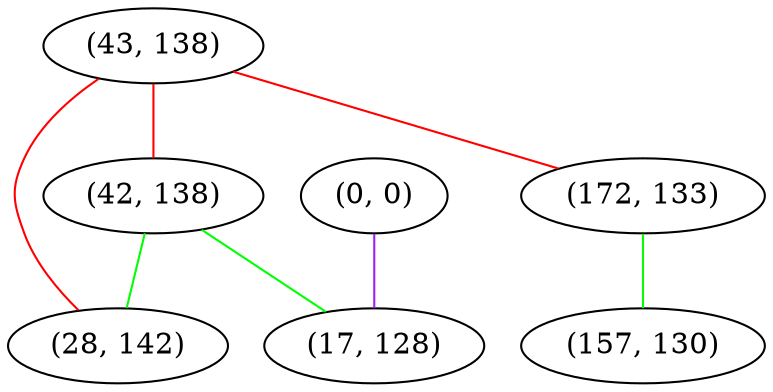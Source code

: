 graph "" {
"(43, 138)";
"(0, 0)";
"(42, 138)";
"(17, 128)";
"(172, 133)";
"(157, 130)";
"(28, 142)";
"(43, 138)" -- "(172, 133)"  [color=red, key=0, weight=1];
"(43, 138)" -- "(28, 142)"  [color=red, key=0, weight=1];
"(43, 138)" -- "(42, 138)"  [color=red, key=0, weight=1];
"(0, 0)" -- "(17, 128)"  [color=purple, key=0, weight=4];
"(42, 138)" -- "(17, 128)"  [color=green, key=0, weight=2];
"(42, 138)" -- "(28, 142)"  [color=green, key=0, weight=2];
"(172, 133)" -- "(157, 130)"  [color=green, key=0, weight=2];
}
